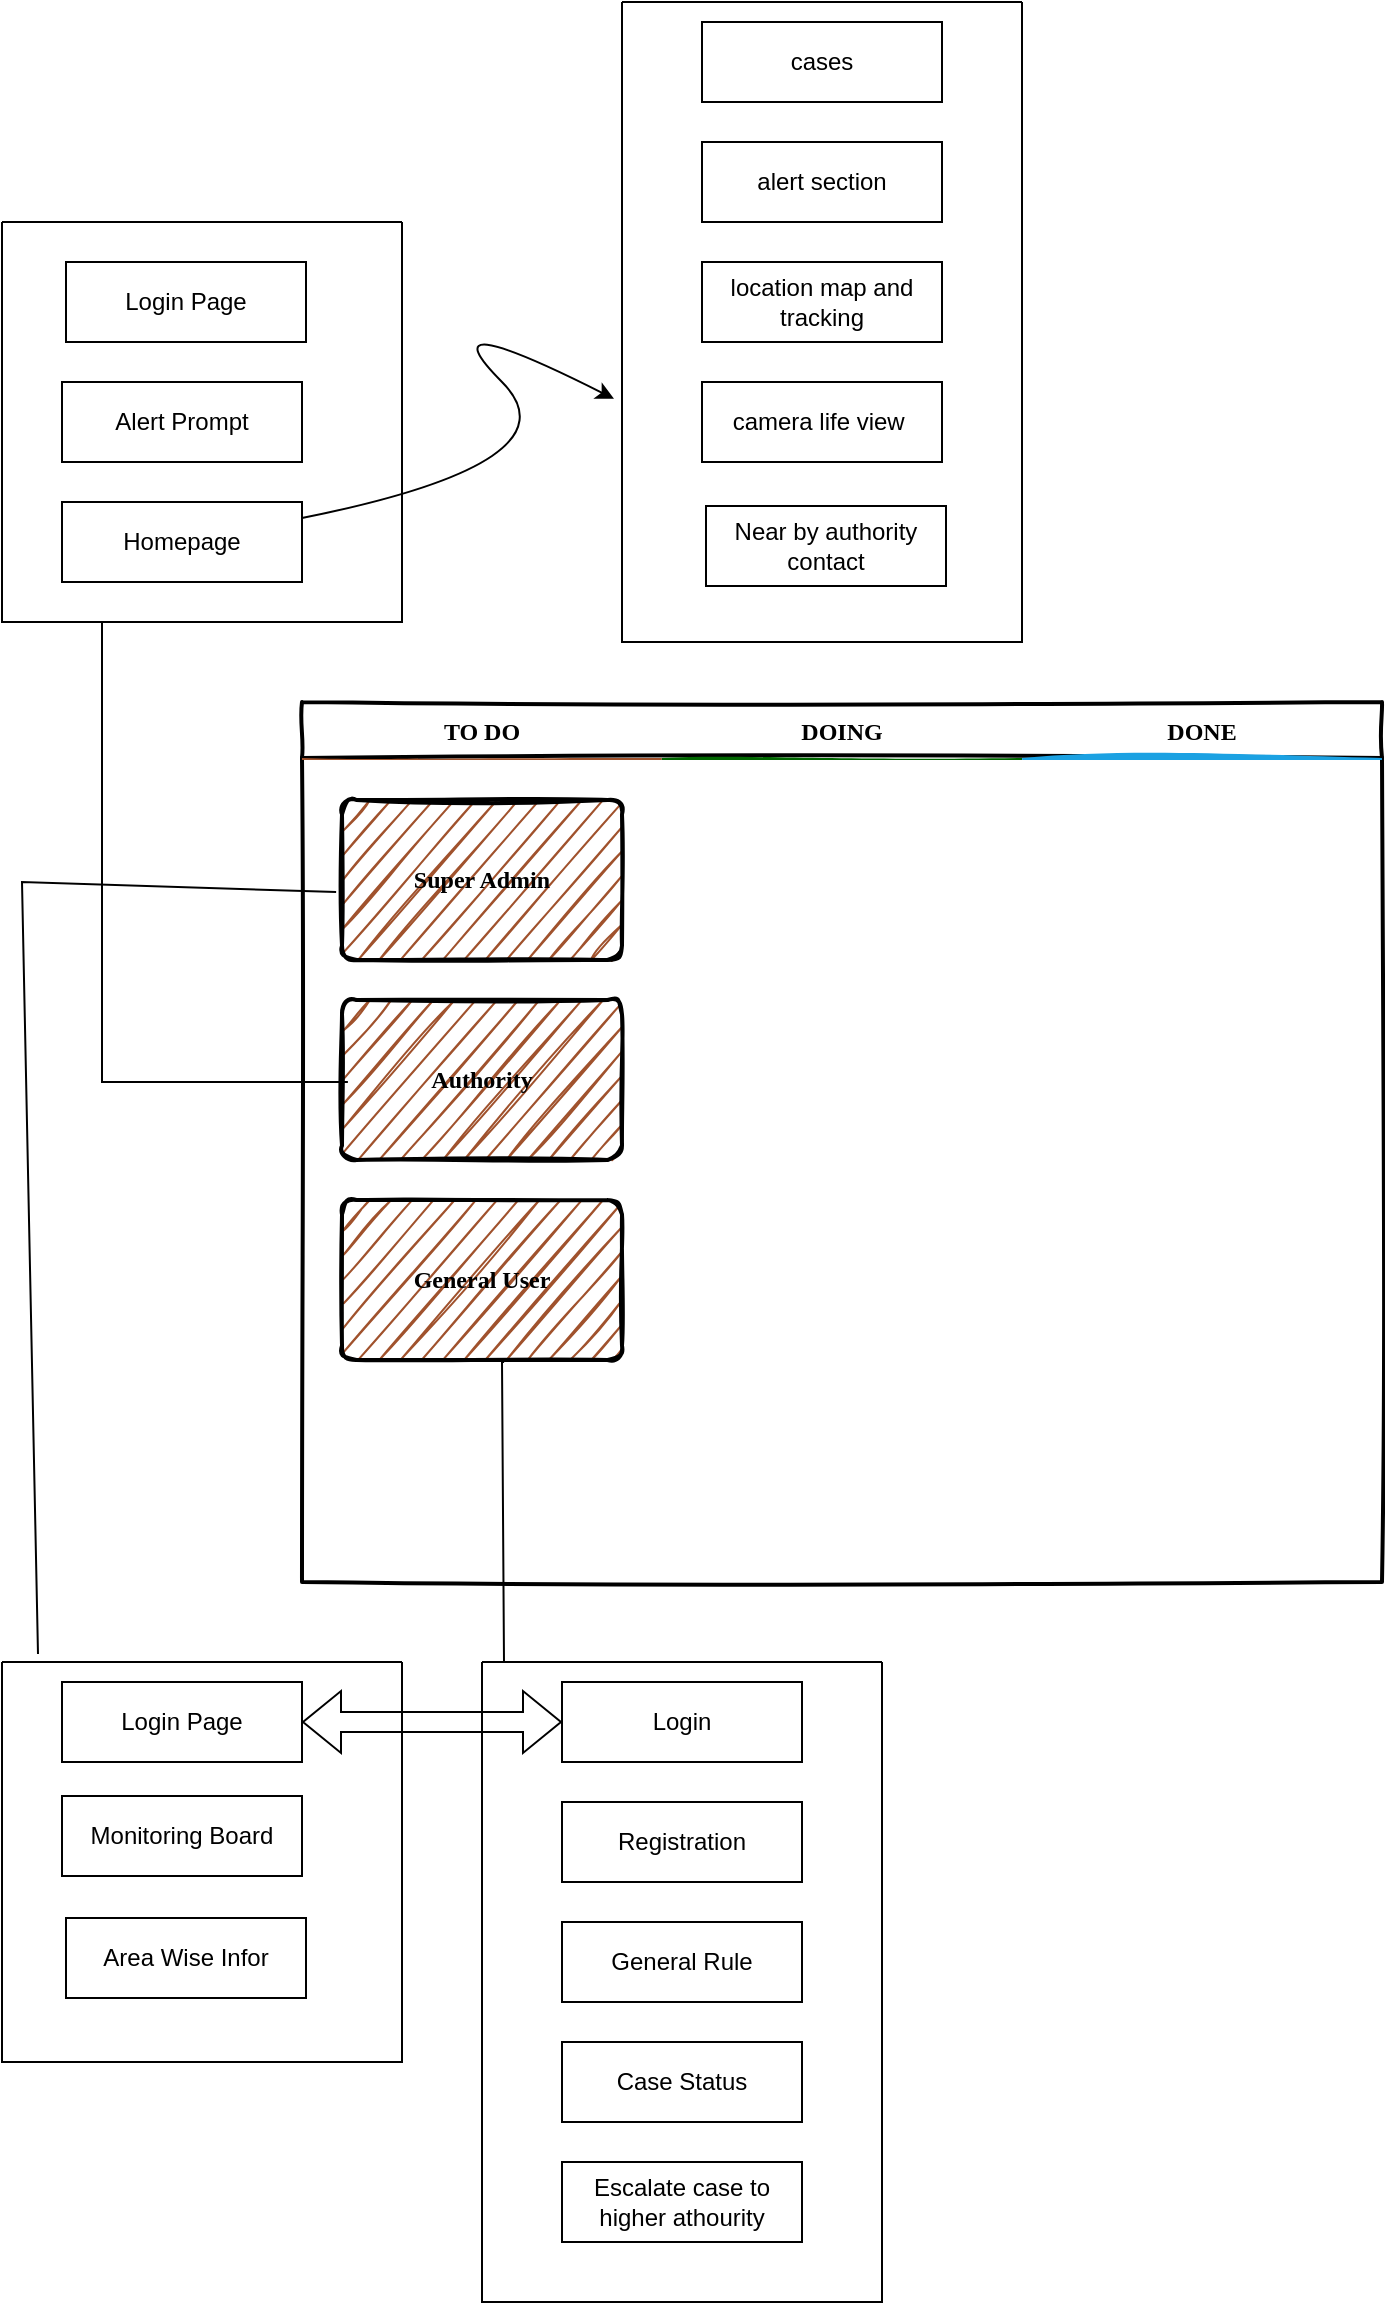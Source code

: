 <mxfile version="24.7.12">
  <diagram id="wFE0QG_FPsp0jaGvCLVb" name="Page-1">
    <mxGraphModel dx="1434" dy="1852" grid="1" gridSize="10" guides="1" tooltips="1" connect="1" arrows="1" fold="1" page="1" pageScale="1" pageWidth="850" pageHeight="1100" math="0" shadow="0">
      <root>
        <mxCell id="0" />
        <mxCell id="1" parent="0" />
        <mxCell id="_5mSTuPxr-ZiKRkBDSY7-1" value="" style="swimlane;fontStyle=2;childLayout=stackLayout;horizontal=1;startSize=28;horizontalStack=1;resizeParent=1;resizeParentMax=0;resizeLast=0;collapsible=0;marginBottom=0;swimlaneFillColor=none;fontFamily=Permanent Marker;fontSize=16;points=[];verticalAlign=top;stackBorder=0;resizable=1;strokeWidth=2;sketch=1;disableMultiStroke=1;" parent="1" vertex="1">
          <mxGeometry x="160" y="80" width="540" height="440" as="geometry" />
        </mxCell>
        <object label="TO DO" status="New" id="_5mSTuPxr-ZiKRkBDSY7-2">
          <mxCell style="swimlane;strokeWidth=2;fontFamily=Permanent Marker;html=0;startSize=1;verticalAlign=bottom;spacingBottom=5;points=[];childLayout=stackLayout;stackBorder=20;stackSpacing=20;resizeLast=0;resizeParent=1;horizontalStack=0;collapsible=0;sketch=1;strokeColor=none;fillStyle=solid;fillColor=#A0522D;" parent="_5mSTuPxr-ZiKRkBDSY7-1" vertex="1">
            <mxGeometry y="28" width="180" height="412" as="geometry" />
          </mxCell>
        </object>
        <object label="Super Admin" placeholders="1" id="_5mSTuPxr-ZiKRkBDSY7-3">
          <mxCell style="whiteSpace=wrap;html=1;strokeWidth=2;fillColor=swimlane;fontStyle=1;spacingTop=0;rounded=1;arcSize=9;points=[];sketch=1;fontFamily=Permanent Marker;hachureGap=8;fillWeight=1;" parent="_5mSTuPxr-ZiKRkBDSY7-2" vertex="1">
            <mxGeometry x="20" y="21" width="140" height="80" as="geometry" />
          </mxCell>
        </object>
        <object label="Authority" placeholders="1" id="_5mSTuPxr-ZiKRkBDSY7-4">
          <mxCell style="whiteSpace=wrap;html=1;strokeWidth=2;fillColor=swimlane;fontStyle=1;spacingTop=0;rounded=1;arcSize=9;points=[];sketch=1;fontFamily=Permanent Marker;hachureGap=8;fillWeight=1;" parent="_5mSTuPxr-ZiKRkBDSY7-2" vertex="1">
            <mxGeometry x="20" y="121" width="140" height="80" as="geometry" />
          </mxCell>
        </object>
        <object label="General User" placeholders="1" id="_5mSTuPxr-ZiKRkBDSY7-5">
          <mxCell style="whiteSpace=wrap;html=1;strokeWidth=2;fillColor=swimlane;fontStyle=1;spacingTop=0;rounded=1;arcSize=9;points=[];sketch=1;fontFamily=Permanent Marker;hachureGap=8;fillWeight=1;" parent="_5mSTuPxr-ZiKRkBDSY7-2" vertex="1">
            <mxGeometry x="20" y="221" width="140" height="80" as="geometry" />
          </mxCell>
        </object>
        <object label="DOING" status="In progress" id="_5mSTuPxr-ZiKRkBDSY7-6">
          <mxCell style="swimlane;strokeWidth=2;fontFamily=Permanent Marker;html=0;startSize=1;verticalAlign=bottom;spacingBottom=5;points=[];childLayout=stackLayout;stackBorder=20;stackSpacing=20;resizeLast=0;resizeParent=1;horizontalStack=0;collapsible=0;sketch=1;strokeColor=none;fillStyle=solid;fillColor=#006600;" parent="_5mSTuPxr-ZiKRkBDSY7-1" vertex="1">
            <mxGeometry x="180" y="28" width="180" height="412" as="geometry" />
          </mxCell>
        </object>
        <object label="DONE" status="Completed" id="_5mSTuPxr-ZiKRkBDSY7-9">
          <mxCell style="swimlane;strokeWidth=2;fontFamily=Permanent Marker;html=0;startSize=1;verticalAlign=bottom;spacingBottom=5;points=[];childLayout=stackLayout;stackBorder=20;stackSpacing=20;resizeLast=0;resizeParent=1;horizontalStack=0;collapsible=0;sketch=1;strokeColor=none;fillStyle=solid;fillColor=#1BA1E2;" parent="_5mSTuPxr-ZiKRkBDSY7-1" vertex="1">
            <mxGeometry x="360" y="28" width="180" height="412" as="geometry" />
          </mxCell>
        </object>
        <mxCell id="t_jM3R8Za8AP0MUguovo-4" value="" style="swimlane;startSize=0;" vertex="1" parent="1">
          <mxGeometry x="10" y="560" width="200" height="200" as="geometry" />
        </mxCell>
        <mxCell id="t_jM3R8Za8AP0MUguovo-10" value="Login Page" style="rounded=0;whiteSpace=wrap;html=1;" vertex="1" parent="t_jM3R8Za8AP0MUguovo-4">
          <mxGeometry x="30" y="10" width="120" height="40" as="geometry" />
        </mxCell>
        <mxCell id="t_jM3R8Za8AP0MUguovo-5" value="" style="swimlane;startSize=0;" vertex="1" parent="1">
          <mxGeometry x="10" y="-160" width="200" height="200" as="geometry" />
        </mxCell>
        <mxCell id="t_jM3R8Za8AP0MUguovo-18" value="Login Page" style="rounded=0;whiteSpace=wrap;html=1;" vertex="1" parent="t_jM3R8Za8AP0MUguovo-5">
          <mxGeometry x="32" y="20" width="120" height="40" as="geometry" />
        </mxCell>
        <mxCell id="t_jM3R8Za8AP0MUguovo-19" value="Alert Prompt" style="rounded=0;whiteSpace=wrap;html=1;" vertex="1" parent="t_jM3R8Za8AP0MUguovo-5">
          <mxGeometry x="30" y="80" width="120" height="40" as="geometry" />
        </mxCell>
        <mxCell id="t_jM3R8Za8AP0MUguovo-20" value="Homepage" style="rounded=0;whiteSpace=wrap;html=1;" vertex="1" parent="t_jM3R8Za8AP0MUguovo-5">
          <mxGeometry x="30" y="140" width="120" height="40" as="geometry" />
        </mxCell>
        <mxCell id="t_jM3R8Za8AP0MUguovo-6" value="" style="swimlane;startSize=0;" vertex="1" parent="1">
          <mxGeometry x="250" y="560" width="200" height="320" as="geometry" />
        </mxCell>
        <mxCell id="t_jM3R8Za8AP0MUguovo-13" value="Login" style="rounded=0;whiteSpace=wrap;html=1;" vertex="1" parent="t_jM3R8Za8AP0MUguovo-6">
          <mxGeometry x="40" y="10" width="120" height="40" as="geometry" />
        </mxCell>
        <mxCell id="t_jM3R8Za8AP0MUguovo-14" value="Registration" style="rounded=0;whiteSpace=wrap;html=1;" vertex="1" parent="t_jM3R8Za8AP0MUguovo-6">
          <mxGeometry x="40" y="70" width="120" height="40" as="geometry" />
        </mxCell>
        <mxCell id="t_jM3R8Za8AP0MUguovo-15" value="General Rule" style="rounded=0;whiteSpace=wrap;html=1;" vertex="1" parent="t_jM3R8Za8AP0MUguovo-6">
          <mxGeometry x="40" y="130" width="120" height="40" as="geometry" />
        </mxCell>
        <mxCell id="t_jM3R8Za8AP0MUguovo-16" value="Case Status" style="rounded=0;whiteSpace=wrap;html=1;" vertex="1" parent="t_jM3R8Za8AP0MUguovo-6">
          <mxGeometry x="40" y="190" width="120" height="40" as="geometry" />
        </mxCell>
        <mxCell id="t_jM3R8Za8AP0MUguovo-17" value="Escalate case to higher athourity" style="rounded=0;whiteSpace=wrap;html=1;" vertex="1" parent="t_jM3R8Za8AP0MUguovo-6">
          <mxGeometry x="40" y="250" width="120" height="40" as="geometry" />
        </mxCell>
        <mxCell id="t_jM3R8Za8AP0MUguovo-7" value="" style="endArrow=none;html=1;rounded=0;entryX=-0.021;entryY=0.575;entryDx=0;entryDy=0;entryPerimeter=0;exitX=0.09;exitY=-0.02;exitDx=0;exitDy=0;exitPerimeter=0;" edge="1" parent="1" source="t_jM3R8Za8AP0MUguovo-4" target="_5mSTuPxr-ZiKRkBDSY7-3">
          <mxGeometry width="50" height="50" relative="1" as="geometry">
            <mxPoint x="400" y="470" as="sourcePoint" />
            <mxPoint x="450" y="420" as="targetPoint" />
            <Array as="points">
              <mxPoint x="20" y="170" />
            </Array>
          </mxGeometry>
        </mxCell>
        <mxCell id="t_jM3R8Za8AP0MUguovo-8" value="" style="endArrow=none;html=1;rounded=0;entryX=0.021;entryY=0.513;entryDx=0;entryDy=0;entryPerimeter=0;exitX=0.25;exitY=1;exitDx=0;exitDy=0;" edge="1" parent="1" source="t_jM3R8Za8AP0MUguovo-5" target="_5mSTuPxr-ZiKRkBDSY7-4">
          <mxGeometry width="50" height="50" relative="1" as="geometry">
            <mxPoint x="128" y="566" as="sourcePoint" />
            <mxPoint x="187" y="185" as="targetPoint" />
            <Array as="points">
              <mxPoint x="60" y="270" />
            </Array>
          </mxGeometry>
        </mxCell>
        <mxCell id="t_jM3R8Za8AP0MUguovo-9" value="" style="endArrow=none;html=1;rounded=0;entryX=0.579;entryY=1.013;entryDx=0;entryDy=0;entryPerimeter=0;exitX=0.055;exitY=0;exitDx=0;exitDy=0;exitPerimeter=0;" edge="1" parent="1" source="t_jM3R8Za8AP0MUguovo-6" target="_5mSTuPxr-ZiKRkBDSY7-5">
          <mxGeometry width="50" height="50" relative="1" as="geometry">
            <mxPoint x="382" y="569" as="sourcePoint" />
            <mxPoint x="189" y="271" as="targetPoint" />
            <Array as="points">
              <mxPoint x="260" y="410" />
            </Array>
          </mxGeometry>
        </mxCell>
        <mxCell id="t_jM3R8Za8AP0MUguovo-11" value="Monitoring Board" style="rounded=0;whiteSpace=wrap;html=1;" vertex="1" parent="1">
          <mxGeometry x="40" y="627" width="120" height="40" as="geometry" />
        </mxCell>
        <mxCell id="t_jM3R8Za8AP0MUguovo-12" value="Area Wise Infor" style="rounded=0;whiteSpace=wrap;html=1;" vertex="1" parent="1">
          <mxGeometry x="42" y="688" width="120" height="40" as="geometry" />
        </mxCell>
        <mxCell id="t_jM3R8Za8AP0MUguovo-22" value="" style="swimlane;startSize=0;" vertex="1" parent="1">
          <mxGeometry x="320" y="-270" width="200" height="320" as="geometry" />
        </mxCell>
        <mxCell id="t_jM3R8Za8AP0MUguovo-24" value="cases" style="rounded=0;whiteSpace=wrap;html=1;" vertex="1" parent="t_jM3R8Za8AP0MUguovo-22">
          <mxGeometry x="40" y="10" width="120" height="40" as="geometry" />
        </mxCell>
        <mxCell id="t_jM3R8Za8AP0MUguovo-25" value="alert section" style="rounded=0;whiteSpace=wrap;html=1;" vertex="1" parent="t_jM3R8Za8AP0MUguovo-22">
          <mxGeometry x="40" y="70" width="120" height="40" as="geometry" />
        </mxCell>
        <mxCell id="t_jM3R8Za8AP0MUguovo-26" value="location map and tracking" style="rounded=0;whiteSpace=wrap;html=1;" vertex="1" parent="t_jM3R8Za8AP0MUguovo-22">
          <mxGeometry x="40" y="130" width="120" height="40" as="geometry" />
        </mxCell>
        <mxCell id="t_jM3R8Za8AP0MUguovo-27" value="camera life view&amp;nbsp;" style="rounded=0;whiteSpace=wrap;html=1;" vertex="1" parent="t_jM3R8Za8AP0MUguovo-22">
          <mxGeometry x="40" y="190" width="120" height="40" as="geometry" />
        </mxCell>
        <mxCell id="t_jM3R8Za8AP0MUguovo-23" value="" style="curved=1;endArrow=classic;html=1;rounded=0;entryX=-0.02;entryY=0.62;entryDx=0;entryDy=0;entryPerimeter=0;" edge="1" parent="1" source="t_jM3R8Za8AP0MUguovo-20" target="t_jM3R8Za8AP0MUguovo-22">
          <mxGeometry width="50" height="50" relative="1" as="geometry">
            <mxPoint x="240" y="-10" as="sourcePoint" />
            <mxPoint x="290" y="-60" as="targetPoint" />
            <Array as="points">
              <mxPoint x="300" y="-40" />
              <mxPoint x="220" y="-120" />
            </Array>
          </mxGeometry>
        </mxCell>
        <mxCell id="t_jM3R8Za8AP0MUguovo-28" value="" style="shape=flexArrow;endArrow=classic;startArrow=classic;html=1;rounded=0;entryX=0;entryY=0.5;entryDx=0;entryDy=0;exitX=1;exitY=0.5;exitDx=0;exitDy=0;" edge="1" parent="1" source="t_jM3R8Za8AP0MUguovo-10" target="t_jM3R8Za8AP0MUguovo-13">
          <mxGeometry width="100" height="100" relative="1" as="geometry">
            <mxPoint x="160" y="600" as="sourcePoint" />
            <mxPoint x="260" y="500" as="targetPoint" />
          </mxGeometry>
        </mxCell>
        <mxCell id="t_jM3R8Za8AP0MUguovo-30" value="Near by authority contact" style="rounded=0;whiteSpace=wrap;html=1;" vertex="1" parent="1">
          <mxGeometry x="362" y="-18" width="120" height="40" as="geometry" />
        </mxCell>
      </root>
    </mxGraphModel>
  </diagram>
</mxfile>
